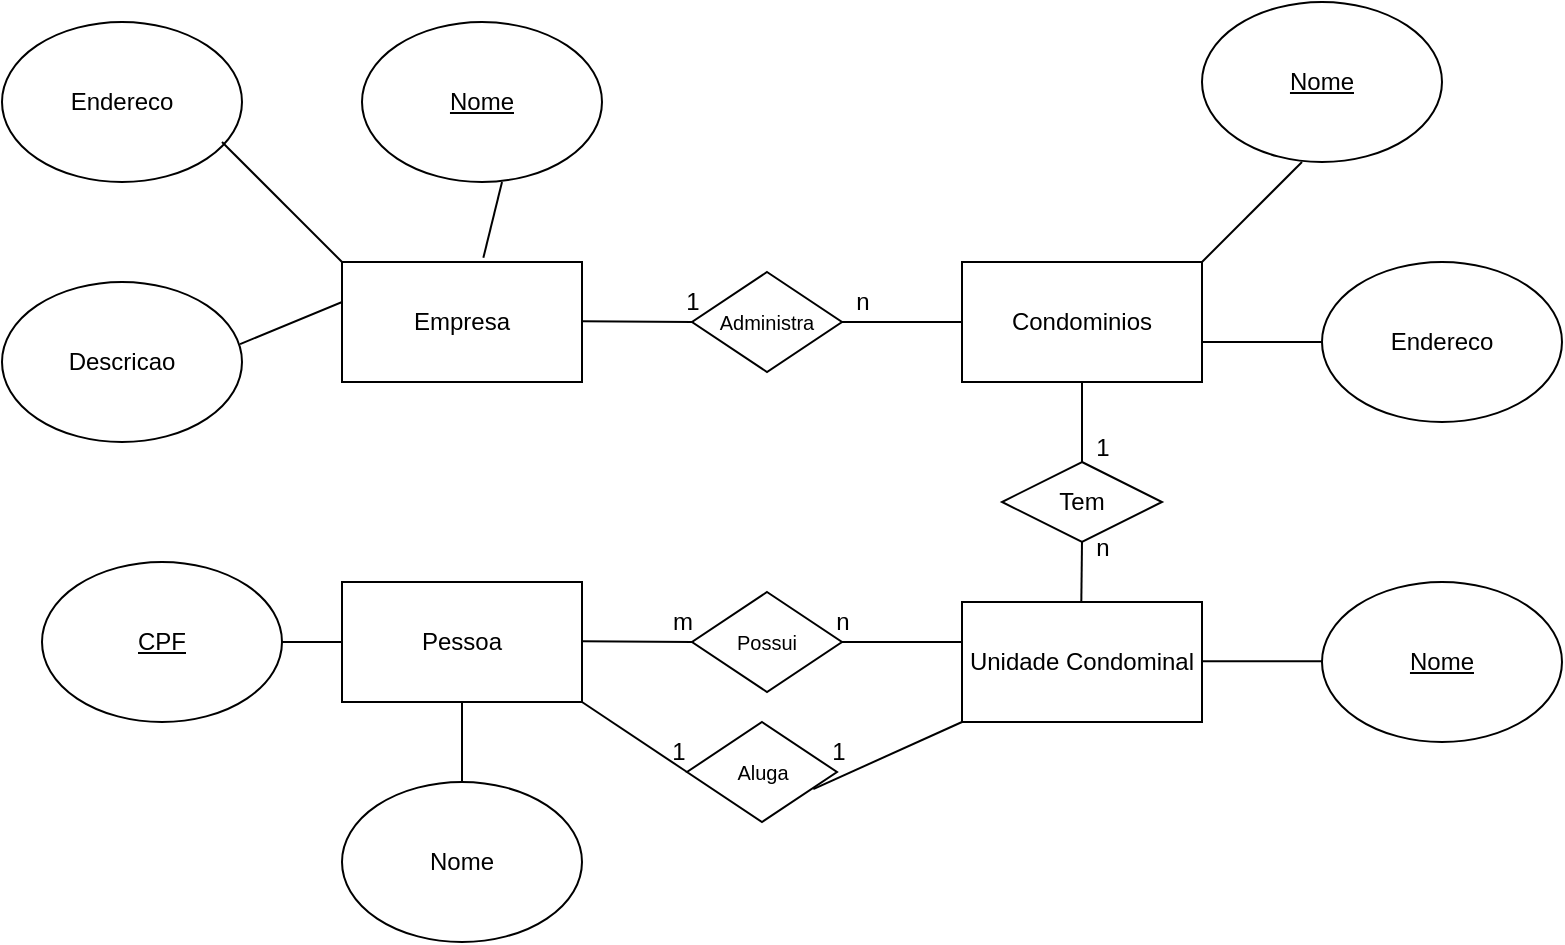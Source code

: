 <mxfile version="21.7.0" type="google">
  <diagram name="Page-1" id="tSriJMQQ8GUVJ2621b9k">
    <mxGraphModel grid="1" page="1" gridSize="10" guides="1" tooltips="1" connect="1" arrows="1" fold="1" pageScale="1" pageWidth="850" pageHeight="1100" math="0" shadow="0">
      <root>
        <mxCell id="0" />
        <mxCell id="1" parent="0" />
        <mxCell id="fqH_52f9AuyynQ8raVuL-2" value="Empresa" style="rounded=0;whiteSpace=wrap;html=1;" vertex="1" parent="1">
          <mxGeometry x="190" y="130" width="120" height="60" as="geometry" />
        </mxCell>
        <mxCell id="fqH_52f9AuyynQ8raVuL-3" value="Descricao" style="ellipse;whiteSpace=wrap;html=1;" vertex="1" parent="1">
          <mxGeometry x="20" y="140" width="120" height="80" as="geometry" />
        </mxCell>
        <mxCell id="fqH_52f9AuyynQ8raVuL-4" value="&lt;u&gt;Nome&lt;/u&gt;" style="ellipse;whiteSpace=wrap;html=1;" vertex="1" parent="1">
          <mxGeometry x="200" y="10" width="120" height="80" as="geometry" />
        </mxCell>
        <mxCell id="fqH_52f9AuyynQ8raVuL-5" value="Endereco" style="ellipse;whiteSpace=wrap;html=1;" vertex="1" parent="1">
          <mxGeometry x="20" y="10" width="120" height="80" as="geometry" />
        </mxCell>
        <mxCell id="fqH_52f9AuyynQ8raVuL-9" value="" style="endArrow=none;html=1;rounded=0;exitX=0.589;exitY=-0.035;exitDx=0;exitDy=0;exitPerimeter=0;" edge="1" parent="1" source="fqH_52f9AuyynQ8raVuL-2">
          <mxGeometry width="50" height="50" relative="1" as="geometry">
            <mxPoint x="220" y="140" as="sourcePoint" />
            <mxPoint x="270" y="90" as="targetPoint" />
          </mxGeometry>
        </mxCell>
        <mxCell id="fqH_52f9AuyynQ8raVuL-10" value="" style="endArrow=none;html=1;rounded=0;exitX=0.992;exitY=0.388;exitDx=0;exitDy=0;exitPerimeter=0;" edge="1" parent="1" source="fqH_52f9AuyynQ8raVuL-3">
          <mxGeometry width="50" height="50" relative="1" as="geometry">
            <mxPoint x="140" y="205" as="sourcePoint" />
            <mxPoint x="190" y="155" as="targetPoint" />
            <Array as="points">
              <mxPoint x="190" y="150" />
            </Array>
          </mxGeometry>
        </mxCell>
        <mxCell id="fqH_52f9AuyynQ8raVuL-11" value="" style="endArrow=none;html=1;rounded=0;exitX=0;exitY=0;exitDx=0;exitDy=0;" edge="1" parent="1" source="fqH_52f9AuyynQ8raVuL-2">
          <mxGeometry width="50" height="50" relative="1" as="geometry">
            <mxPoint x="190" y="120" as="sourcePoint" />
            <mxPoint x="130" y="70" as="targetPoint" />
          </mxGeometry>
        </mxCell>
        <mxCell id="fqH_52f9AuyynQ8raVuL-12" value="Condominios" style="rounded=0;whiteSpace=wrap;html=1;" vertex="1" parent="1">
          <mxGeometry x="500" y="130" width="120" height="60" as="geometry" />
        </mxCell>
        <mxCell id="fqH_52f9AuyynQ8raVuL-15" value="" style="endArrow=none;html=1;rounded=0;" edge="1" parent="1">
          <mxGeometry width="50" height="50" relative="1" as="geometry">
            <mxPoint x="620" y="170" as="sourcePoint" />
            <mxPoint x="680" y="170" as="targetPoint" />
          </mxGeometry>
        </mxCell>
        <mxCell id="fqH_52f9AuyynQ8raVuL-16" value="" style="endArrow=none;html=1;rounded=0;" edge="1" parent="1">
          <mxGeometry width="50" height="50" relative="1" as="geometry">
            <mxPoint x="620" y="130" as="sourcePoint" />
            <mxPoint x="670" y="80" as="targetPoint" />
          </mxGeometry>
        </mxCell>
        <mxCell id="fqH_52f9AuyynQ8raVuL-17" value="&lt;u&gt;Nome&lt;/u&gt;" style="ellipse;whiteSpace=wrap;html=1;" vertex="1" parent="1">
          <mxGeometry x="620" width="120" height="80" as="geometry" />
        </mxCell>
        <mxCell id="fqH_52f9AuyynQ8raVuL-18" value="Endereco" style="ellipse;whiteSpace=wrap;html=1;" vertex="1" parent="1">
          <mxGeometry x="680" y="130" width="120" height="80" as="geometry" />
        </mxCell>
        <mxCell id="fqH_52f9AuyynQ8raVuL-19" value="" style="endArrow=none;html=1;rounded=0;entryX=0;entryY=0.5;entryDx=0;entryDy=0;" edge="1" parent="1" target="fqH_52f9AuyynQ8raVuL-20">
          <mxGeometry width="50" height="50" relative="1" as="geometry">
            <mxPoint x="310" y="159.66" as="sourcePoint" />
            <mxPoint x="350" y="160" as="targetPoint" />
          </mxGeometry>
        </mxCell>
        <mxCell id="fqH_52f9AuyynQ8raVuL-20" value="&lt;font style=&quot;font-size: 10px;&quot;&gt;Administra&lt;/font&gt;" style="rhombus;whiteSpace=wrap;html=1;" vertex="1" parent="1">
          <mxGeometry x="365" y="135" width="75" height="50" as="geometry" />
        </mxCell>
        <mxCell id="fqH_52f9AuyynQ8raVuL-23" value="" style="endArrow=none;html=1;rounded=0;entryX=0;entryY=0.5;entryDx=0;entryDy=0;" edge="1" parent="1" target="fqH_52f9AuyynQ8raVuL-12">
          <mxGeometry width="50" height="50" relative="1" as="geometry">
            <mxPoint x="440" y="160" as="sourcePoint" />
            <mxPoint x="480" y="160" as="targetPoint" />
            <Array as="points">
              <mxPoint x="470" y="160" />
            </Array>
          </mxGeometry>
        </mxCell>
        <mxCell id="fqH_52f9AuyynQ8raVuL-24" value="Unidade Condominal" style="rounded=0;whiteSpace=wrap;html=1;" vertex="1" parent="1">
          <mxGeometry x="500" y="300" width="120" height="60" as="geometry" />
        </mxCell>
        <mxCell id="fqH_52f9AuyynQ8raVuL-25" value="" style="endArrow=none;html=1;rounded=0;" edge="1" parent="1">
          <mxGeometry width="50" height="50" relative="1" as="geometry">
            <mxPoint x="620" y="329.66" as="sourcePoint" />
            <mxPoint x="680" y="329.66" as="targetPoint" />
          </mxGeometry>
        </mxCell>
        <mxCell id="fqH_52f9AuyynQ8raVuL-26" value="&lt;u&gt;Nome&lt;/u&gt;" style="ellipse;whiteSpace=wrap;html=1;" vertex="1" parent="1">
          <mxGeometry x="680" y="290" width="120" height="80" as="geometry" />
        </mxCell>
        <mxCell id="fqH_52f9AuyynQ8raVuL-27" value="Pessoa" style="rounded=0;whiteSpace=wrap;html=1;" vertex="1" parent="1">
          <mxGeometry x="190" y="290" width="120" height="60" as="geometry" />
        </mxCell>
        <mxCell id="fqH_52f9AuyynQ8raVuL-28" value="&lt;u&gt;CPF&lt;/u&gt;" style="ellipse;whiteSpace=wrap;html=1;" vertex="1" parent="1">
          <mxGeometry x="40" y="280" width="120" height="80" as="geometry" />
        </mxCell>
        <mxCell id="fqH_52f9AuyynQ8raVuL-29" value="Nome" style="ellipse;whiteSpace=wrap;html=1;" vertex="1" parent="1">
          <mxGeometry x="190" y="390" width="120" height="80" as="geometry" />
        </mxCell>
        <mxCell id="fqH_52f9AuyynQ8raVuL-30" value="" style="endArrow=none;html=1;rounded=0;exitX=1;exitY=0.5;exitDx=0;exitDy=0;" edge="1" parent="1" source="fqH_52f9AuyynQ8raVuL-28">
          <mxGeometry width="50" height="50" relative="1" as="geometry">
            <mxPoint x="140" y="370" as="sourcePoint" />
            <mxPoint x="190" y="320" as="targetPoint" />
          </mxGeometry>
        </mxCell>
        <mxCell id="fqH_52f9AuyynQ8raVuL-31" value="" style="endArrow=none;html=1;rounded=0;exitX=0.5;exitY=0;exitDx=0;exitDy=0;entryX=0.5;entryY=1;entryDx=0;entryDy=0;" edge="1" parent="1" source="fqH_52f9AuyynQ8raVuL-29" target="fqH_52f9AuyynQ8raVuL-27">
          <mxGeometry width="50" height="50" relative="1" as="geometry">
            <mxPoint x="210" y="400" as="sourcePoint" />
            <mxPoint x="260" y="350" as="targetPoint" />
          </mxGeometry>
        </mxCell>
        <mxCell id="fqH_52f9AuyynQ8raVuL-35" value="" style="endArrow=none;html=1;rounded=0;entryX=0;entryY=0.5;entryDx=0;entryDy=0;" edge="1" parent="1" target="fqH_52f9AuyynQ8raVuL-36">
          <mxGeometry width="50" height="50" relative="1" as="geometry">
            <mxPoint x="310" y="319.66" as="sourcePoint" />
            <mxPoint x="350" y="320" as="targetPoint" />
          </mxGeometry>
        </mxCell>
        <mxCell id="fqH_52f9AuyynQ8raVuL-36" value="&lt;span style=&quot;font-size: 10px;&quot;&gt;Possui&lt;/span&gt;" style="rhombus;whiteSpace=wrap;html=1;" vertex="1" parent="1">
          <mxGeometry x="365" y="295" width="75" height="50" as="geometry" />
        </mxCell>
        <mxCell id="fqH_52f9AuyynQ8raVuL-37" value="" style="endArrow=none;html=1;rounded=0;entryX=0;entryY=0.5;entryDx=0;entryDy=0;" edge="1" parent="1">
          <mxGeometry width="50" height="50" relative="1" as="geometry">
            <mxPoint x="440" y="320" as="sourcePoint" />
            <mxPoint x="500" y="320" as="targetPoint" />
            <Array as="points">
              <mxPoint x="470" y="320" />
            </Array>
          </mxGeometry>
        </mxCell>
        <mxCell id="fqH_52f9AuyynQ8raVuL-38" value="" style="endArrow=none;html=1;rounded=0;" edge="1" parent="1">
          <mxGeometry width="50" height="50" relative="1" as="geometry">
            <mxPoint x="559.66" y="300" as="sourcePoint" />
            <mxPoint x="560" y="270" as="targetPoint" />
          </mxGeometry>
        </mxCell>
        <mxCell id="fqH_52f9AuyynQ8raVuL-39" value="" style="endArrow=none;html=1;rounded=0;exitX=0.5;exitY=1;exitDx=0;exitDy=0;" edge="1" parent="1" source="fqH_52f9AuyynQ8raVuL-12">
          <mxGeometry width="50" height="50" relative="1" as="geometry">
            <mxPoint x="559.66" y="220" as="sourcePoint" />
            <mxPoint x="560" y="230" as="targetPoint" />
            <Array as="points" />
          </mxGeometry>
        </mxCell>
        <mxCell id="fqH_52f9AuyynQ8raVuL-40" value="Tem" style="rhombus;whiteSpace=wrap;html=1;" vertex="1" parent="1">
          <mxGeometry x="520" y="230" width="80" height="40" as="geometry" />
        </mxCell>
        <mxCell id="fqH_52f9AuyynQ8raVuL-42" value="1" style="text;html=1;align=center;verticalAlign=middle;resizable=0;points=[];autosize=1;strokeColor=none;fillColor=none;" vertex="1" parent="1">
          <mxGeometry x="350" y="135" width="30" height="30" as="geometry" />
        </mxCell>
        <mxCell id="fqH_52f9AuyynQ8raVuL-43" value="n" style="text;html=1;align=center;verticalAlign=middle;resizable=0;points=[];autosize=1;strokeColor=none;fillColor=none;" vertex="1" parent="1">
          <mxGeometry x="435" y="135" width="30" height="30" as="geometry" />
        </mxCell>
        <mxCell id="fqH_52f9AuyynQ8raVuL-44" value="1" style="text;html=1;align=center;verticalAlign=middle;resizable=0;points=[];autosize=1;strokeColor=none;fillColor=none;" vertex="1" parent="1">
          <mxGeometry x="555" y="208" width="30" height="30" as="geometry" />
        </mxCell>
        <mxCell id="fqH_52f9AuyynQ8raVuL-45" value="n" style="text;html=1;align=center;verticalAlign=middle;resizable=0;points=[];autosize=1;strokeColor=none;fillColor=none;" vertex="1" parent="1">
          <mxGeometry x="555" y="258" width="30" height="30" as="geometry" />
        </mxCell>
        <mxCell id="fqH_52f9AuyynQ8raVuL-46" value="n" style="text;html=1;align=center;verticalAlign=middle;resizable=0;points=[];autosize=1;strokeColor=none;fillColor=none;" vertex="1" parent="1">
          <mxGeometry x="425" y="295" width="30" height="30" as="geometry" />
        </mxCell>
        <mxCell id="fqH_52f9AuyynQ8raVuL-47" value="m" style="text;html=1;align=center;verticalAlign=middle;resizable=0;points=[];autosize=1;strokeColor=none;fillColor=none;" vertex="1" parent="1">
          <mxGeometry x="345" y="295" width="30" height="30" as="geometry" />
        </mxCell>
        <mxCell id="fqH_52f9AuyynQ8raVuL-48" value="" style="endArrow=none;html=1;rounded=0;entryX=0;entryY=0.5;entryDx=0;entryDy=0;exitX=1;exitY=1;exitDx=0;exitDy=0;" edge="1" parent="1" source="fqH_52f9AuyynQ8raVuL-27" target="fqH_52f9AuyynQ8raVuL-49">
          <mxGeometry width="50" height="50" relative="1" as="geometry">
            <mxPoint x="307.5" y="384.66" as="sourcePoint" />
            <mxPoint x="347.5" y="385" as="targetPoint" />
          </mxGeometry>
        </mxCell>
        <mxCell id="fqH_52f9AuyynQ8raVuL-49" value="&lt;span style=&quot;font-size: 10px;&quot;&gt;Aluga&lt;br&gt;&lt;/span&gt;" style="rhombus;whiteSpace=wrap;html=1;" vertex="1" parent="1">
          <mxGeometry x="362.5" y="360" width="75" height="50" as="geometry" />
        </mxCell>
        <mxCell id="fqH_52f9AuyynQ8raVuL-51" value="1" style="text;html=1;align=center;verticalAlign=middle;resizable=0;points=[];autosize=1;strokeColor=none;fillColor=none;" vertex="1" parent="1">
          <mxGeometry x="422.5" y="360" width="30" height="30" as="geometry" />
        </mxCell>
        <mxCell id="fqH_52f9AuyynQ8raVuL-52" value="1" style="text;html=1;align=center;verticalAlign=middle;resizable=0;points=[];autosize=1;strokeColor=none;fillColor=none;" vertex="1" parent="1">
          <mxGeometry x="342.5" y="360" width="30" height="30" as="geometry" />
        </mxCell>
        <mxCell id="fqH_52f9AuyynQ8raVuL-54" value="" style="endArrow=none;html=1;rounded=0;entryX=0;entryY=1;entryDx=0;entryDy=0;exitX=0.842;exitY=0.671;exitDx=0;exitDy=0;exitPerimeter=0;" edge="1" parent="1" source="fqH_52f9AuyynQ8raVuL-49" target="fqH_52f9AuyynQ8raVuL-24">
          <mxGeometry width="50" height="50" relative="1" as="geometry">
            <mxPoint x="440" y="390" as="sourcePoint" />
            <mxPoint x="360" y="230" as="targetPoint" />
            <Array as="points" />
          </mxGeometry>
        </mxCell>
      </root>
    </mxGraphModel>
  </diagram>
</mxfile>
